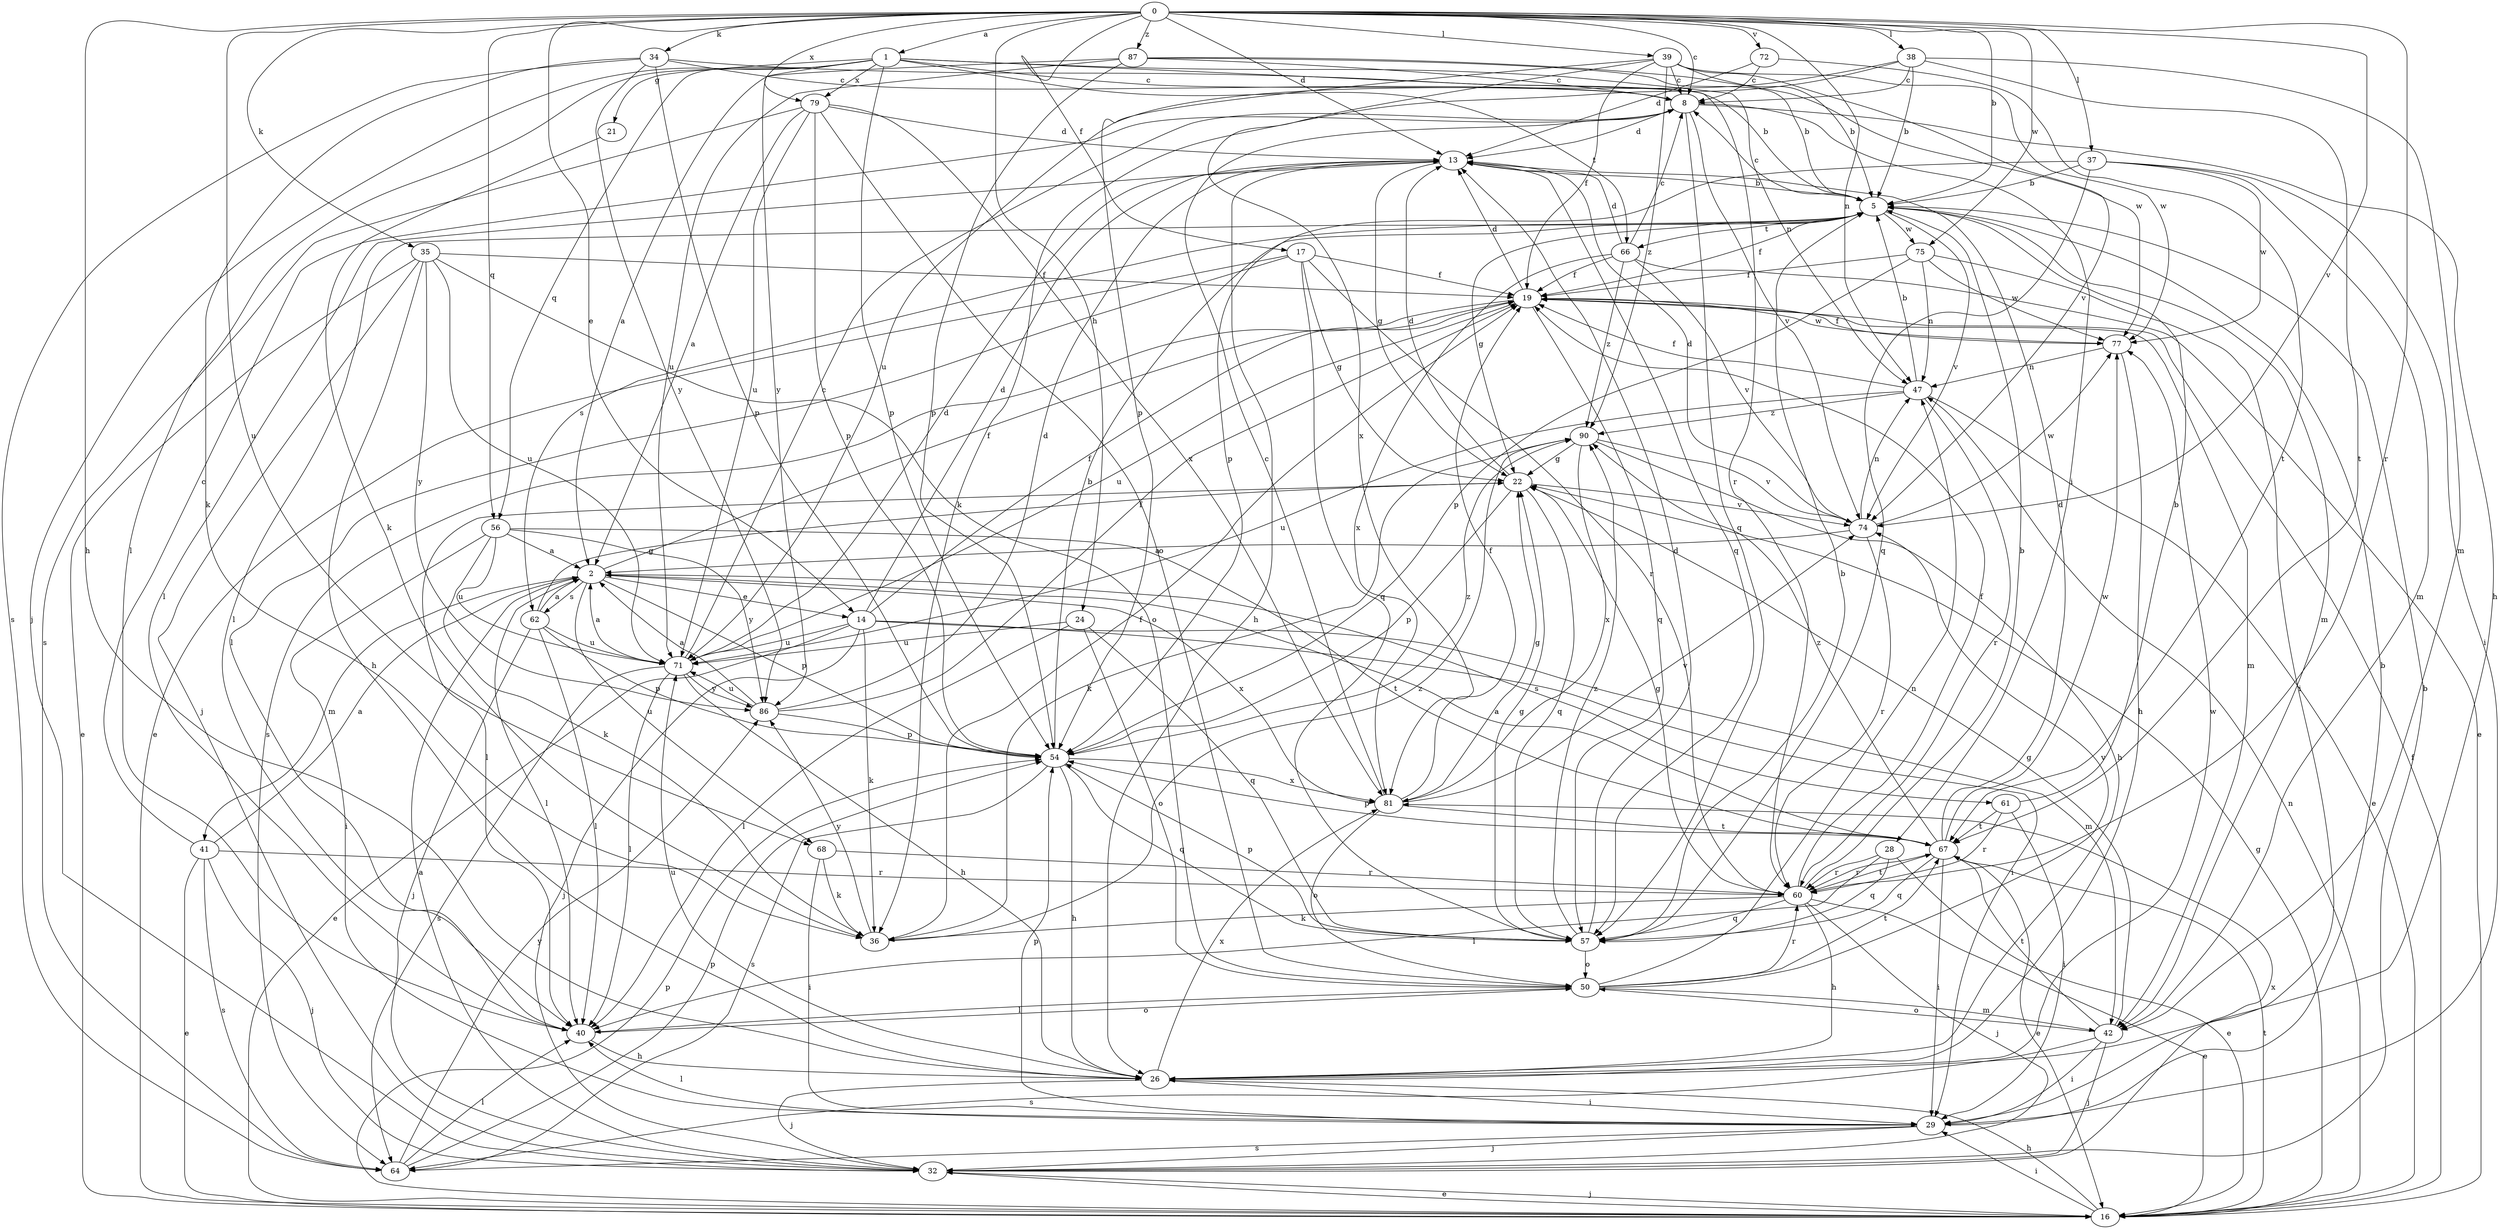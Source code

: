 strict digraph  {
0;
1;
2;
5;
8;
13;
14;
16;
17;
19;
21;
22;
24;
26;
28;
29;
32;
34;
35;
36;
37;
38;
39;
40;
41;
42;
47;
50;
54;
56;
57;
60;
61;
62;
64;
66;
67;
68;
71;
72;
74;
75;
77;
79;
81;
86;
87;
90;
0 -> 1  [label=a];
0 -> 5  [label=b];
0 -> 8  [label=c];
0 -> 13  [label=d];
0 -> 14  [label=e];
0 -> 17  [label=f];
0 -> 24  [label=h];
0 -> 26  [label=h];
0 -> 34  [label=k];
0 -> 35  [label=k];
0 -> 37  [label=l];
0 -> 38  [label=l];
0 -> 39  [label=l];
0 -> 47  [label=n];
0 -> 56  [label=q];
0 -> 60  [label=r];
0 -> 68  [label=u];
0 -> 72  [label=v];
0 -> 74  [label=v];
0 -> 75  [label=w];
0 -> 79  [label=x];
0 -> 87  [label=z];
1 -> 8  [label=c];
1 -> 21  [label=g];
1 -> 32  [label=j];
1 -> 40  [label=l];
1 -> 47  [label=n];
1 -> 54  [label=p];
1 -> 56  [label=q];
1 -> 60  [label=r];
1 -> 66  [label=t];
1 -> 79  [label=x];
1 -> 86  [label=y];
2 -> 14  [label=e];
2 -> 19  [label=f];
2 -> 40  [label=l];
2 -> 41  [label=m];
2 -> 54  [label=p];
2 -> 61  [label=s];
2 -> 62  [label=s];
2 -> 68  [label=u];
2 -> 81  [label=x];
5 -> 8  [label=c];
5 -> 19  [label=f];
5 -> 22  [label=g];
5 -> 40  [label=l];
5 -> 42  [label=m];
5 -> 62  [label=s];
5 -> 66  [label=t];
5 -> 74  [label=v];
5 -> 75  [label=w];
8 -> 13  [label=d];
8 -> 26  [label=h];
8 -> 28  [label=i];
8 -> 57  [label=q];
8 -> 74  [label=v];
13 -> 5  [label=b];
13 -> 22  [label=g];
13 -> 26  [label=h];
13 -> 40  [label=l];
13 -> 57  [label=q];
14 -> 13  [label=d];
14 -> 16  [label=e];
14 -> 19  [label=f];
14 -> 29  [label=i];
14 -> 32  [label=j];
14 -> 36  [label=k];
14 -> 42  [label=m];
14 -> 71  [label=u];
16 -> 19  [label=f];
16 -> 22  [label=g];
16 -> 26  [label=h];
16 -> 29  [label=i];
16 -> 32  [label=j];
16 -> 47  [label=n];
16 -> 54  [label=p];
16 -> 67  [label=t];
17 -> 16  [label=e];
17 -> 19  [label=f];
17 -> 22  [label=g];
17 -> 40  [label=l];
17 -> 57  [label=q];
17 -> 60  [label=r];
19 -> 13  [label=d];
19 -> 42  [label=m];
19 -> 57  [label=q];
19 -> 64  [label=s];
19 -> 71  [label=u];
19 -> 77  [label=w];
21 -> 36  [label=k];
22 -> 13  [label=d];
22 -> 40  [label=l];
22 -> 54  [label=p];
22 -> 57  [label=q];
22 -> 74  [label=v];
24 -> 40  [label=l];
24 -> 50  [label=o];
24 -> 57  [label=q];
24 -> 71  [label=u];
26 -> 29  [label=i];
26 -> 32  [label=j];
26 -> 71  [label=u];
26 -> 77  [label=w];
26 -> 81  [label=x];
28 -> 16  [label=e];
28 -> 40  [label=l];
28 -> 57  [label=q];
28 -> 60  [label=r];
29 -> 5  [label=b];
29 -> 32  [label=j];
29 -> 40  [label=l];
29 -> 54  [label=p];
29 -> 64  [label=s];
32 -> 2  [label=a];
32 -> 5  [label=b];
32 -> 16  [label=e];
32 -> 81  [label=x];
34 -> 5  [label=b];
34 -> 8  [label=c];
34 -> 36  [label=k];
34 -> 54  [label=p];
34 -> 64  [label=s];
34 -> 86  [label=y];
35 -> 16  [label=e];
35 -> 19  [label=f];
35 -> 26  [label=h];
35 -> 32  [label=j];
35 -> 50  [label=o];
35 -> 71  [label=u];
35 -> 86  [label=y];
36 -> 19  [label=f];
36 -> 86  [label=y];
36 -> 90  [label=z];
37 -> 5  [label=b];
37 -> 29  [label=i];
37 -> 42  [label=m];
37 -> 54  [label=p];
37 -> 57  [label=q];
37 -> 77  [label=w];
38 -> 5  [label=b];
38 -> 8  [label=c];
38 -> 36  [label=k];
38 -> 42  [label=m];
38 -> 67  [label=t];
38 -> 71  [label=u];
39 -> 5  [label=b];
39 -> 8  [label=c];
39 -> 19  [label=f];
39 -> 54  [label=p];
39 -> 74  [label=v];
39 -> 77  [label=w];
39 -> 81  [label=x];
39 -> 90  [label=z];
40 -> 26  [label=h];
40 -> 50  [label=o];
41 -> 2  [label=a];
41 -> 8  [label=c];
41 -> 16  [label=e];
41 -> 32  [label=j];
41 -> 60  [label=r];
41 -> 64  [label=s];
42 -> 22  [label=g];
42 -> 29  [label=i];
42 -> 32  [label=j];
42 -> 50  [label=o];
42 -> 64  [label=s];
42 -> 67  [label=t];
47 -> 5  [label=b];
47 -> 16  [label=e];
47 -> 19  [label=f];
47 -> 60  [label=r];
47 -> 71  [label=u];
47 -> 90  [label=z];
50 -> 40  [label=l];
50 -> 42  [label=m];
50 -> 47  [label=n];
50 -> 60  [label=r];
50 -> 67  [label=t];
50 -> 74  [label=v];
54 -> 5  [label=b];
54 -> 26  [label=h];
54 -> 57  [label=q];
54 -> 64  [label=s];
54 -> 81  [label=x];
54 -> 90  [label=z];
56 -> 2  [label=a];
56 -> 29  [label=i];
56 -> 36  [label=k];
56 -> 67  [label=t];
56 -> 71  [label=u];
56 -> 86  [label=y];
57 -> 5  [label=b];
57 -> 13  [label=d];
57 -> 22  [label=g];
57 -> 50  [label=o];
57 -> 54  [label=p];
57 -> 90  [label=z];
60 -> 5  [label=b];
60 -> 16  [label=e];
60 -> 19  [label=f];
60 -> 22  [label=g];
60 -> 26  [label=h];
60 -> 32  [label=j];
60 -> 36  [label=k];
60 -> 57  [label=q];
60 -> 67  [label=t];
61 -> 5  [label=b];
61 -> 29  [label=i];
61 -> 60  [label=r];
61 -> 67  [label=t];
62 -> 2  [label=a];
62 -> 22  [label=g];
62 -> 32  [label=j];
62 -> 40  [label=l];
62 -> 54  [label=p];
62 -> 71  [label=u];
64 -> 40  [label=l];
64 -> 54  [label=p];
64 -> 86  [label=y];
66 -> 8  [label=c];
66 -> 13  [label=d];
66 -> 16  [label=e];
66 -> 19  [label=f];
66 -> 74  [label=v];
66 -> 81  [label=x];
66 -> 90  [label=z];
67 -> 2  [label=a];
67 -> 13  [label=d];
67 -> 16  [label=e];
67 -> 29  [label=i];
67 -> 54  [label=p];
67 -> 57  [label=q];
67 -> 60  [label=r];
67 -> 77  [label=w];
67 -> 90  [label=z];
68 -> 29  [label=i];
68 -> 36  [label=k];
68 -> 60  [label=r];
71 -> 2  [label=a];
71 -> 8  [label=c];
71 -> 13  [label=d];
71 -> 26  [label=h];
71 -> 40  [label=l];
71 -> 64  [label=s];
71 -> 86  [label=y];
72 -> 8  [label=c];
72 -> 13  [label=d];
72 -> 67  [label=t];
74 -> 2  [label=a];
74 -> 13  [label=d];
74 -> 47  [label=n];
74 -> 60  [label=r];
74 -> 77  [label=w];
75 -> 19  [label=f];
75 -> 29  [label=i];
75 -> 47  [label=n];
75 -> 54  [label=p];
75 -> 77  [label=w];
77 -> 19  [label=f];
77 -> 26  [label=h];
77 -> 47  [label=n];
79 -> 2  [label=a];
79 -> 13  [label=d];
79 -> 50  [label=o];
79 -> 54  [label=p];
79 -> 64  [label=s];
79 -> 71  [label=u];
79 -> 81  [label=x];
81 -> 8  [label=c];
81 -> 19  [label=f];
81 -> 22  [label=g];
81 -> 50  [label=o];
81 -> 67  [label=t];
81 -> 74  [label=v];
86 -> 2  [label=a];
86 -> 13  [label=d];
86 -> 19  [label=f];
86 -> 54  [label=p];
86 -> 71  [label=u];
87 -> 2  [label=a];
87 -> 5  [label=b];
87 -> 8  [label=c];
87 -> 54  [label=p];
87 -> 71  [label=u];
87 -> 77  [label=w];
90 -> 22  [label=g];
90 -> 26  [label=h];
90 -> 36  [label=k];
90 -> 74  [label=v];
90 -> 81  [label=x];
}

